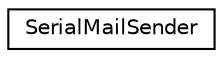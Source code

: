 digraph "Graphical Class Hierarchy"
{
 // LATEX_PDF_SIZE
  edge [fontname="Helvetica",fontsize="10",labelfontname="Helvetica",labelfontsize="10"];
  node [fontname="Helvetica",fontsize="10",shape=record];
  rankdir="LR";
  Node0 [label="SerialMailSender",height=0.2,width=0.4,color="black", fillcolor="white", style="filled",URL="$classSerialMailSender.html",tooltip=" "];
}
